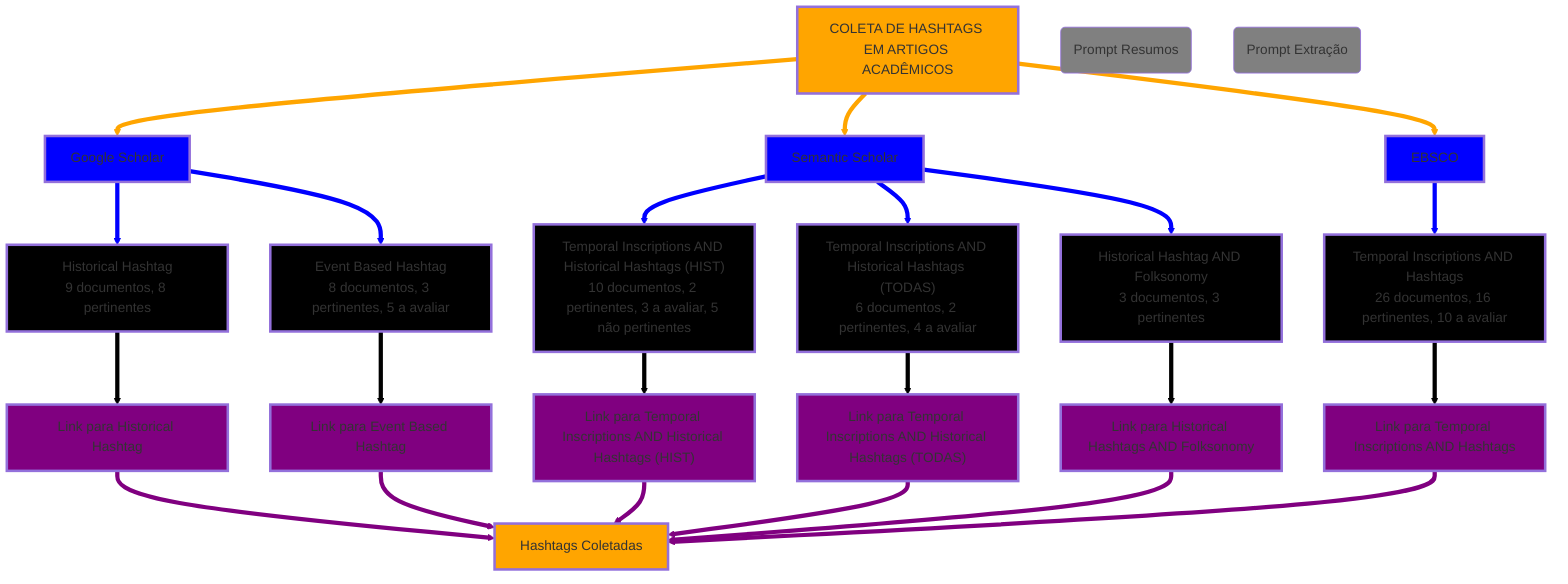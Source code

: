 graph TD
    %% Estrutura Vertical Simples

    A["COLETA DE HASHTAGS EM ARTIGOS ACADÊMICOS"]

    %% Bases de Dados no mesmo nível, conectadas verticalmente
    A --> BD1["Google Scholar"]
    A --> BD2["Semantic Scholar"]
    A --> BD3["EBSCO"]

    %% Palavras-Chave e Quantidade de Documentos na Seleção
    BD1 --> K1["Historical Hashtag<br>9 documentos, 8 pertinentes"]
    BD1 --> K2["Event Based Hashtag<br>8 documentos, 3 pertinentes, 5 a avaliar"]
    
    BD2 --> K3["Temporal Inscriptions AND Historical Hashtags (HIST)<br>10 documentos, 2 pertinentes, 3 a avaliar, 5 não pertinentes"]
    BD2 --> K4["Temporal Inscriptions AND Historical Hashtags (TODAS)<br>6 documentos, 2 pertinentes, 4 a avaliar"]
    BD2 --> K5["Historical Hashtag AND Folksonomy<br>3 documentos, 3 pertinentes"]

    BD3 --> K6["Temporal Inscriptions AND Hashtags<br>26 documentos, 16 pertinentes, 10 a avaliar"]

    %% Extração com Links para Documentos
    K1 --> L1["Link para Historical Hashtag"]
    click L1 href "https://docs.google.com/document/d/1gnLuuhPxK3jCwty_lMbKMTq_eRr_EHWFft46NrN2PlY/edit?usp=sharing" "Acessar Documento"
   
    K2 --> L5["Link para Event Based Hashtag"]
    click L5 href "https://docs.google.com/document/d/1G3ArqPGwON249Ii9sl07NJdQfhMSX1RaZ9oyBV6cgE8/edit?usp=sharing" "Acessar Documento"

    K3 --> L2["Link para Temporal Inscriptions AND Historical Hashtags (HIST)"]
    click L2 href "https://docs.google.com/document/d/1Wey7aP1nVXmTrhIh5ero-3pFP_DKB_dBNeivsJj7GB8/edit?usp=sharing" "Acessar Documento"

    K4 --> L3["Link para Temporal Inscriptions AND Historical Hashtags (TODAS)"]
    click L3 href "https://docs.google.com/document/d/15ANIRs2IILBmPeFKAshUEVkdxbtLwbgP1o0cPer5d3Q/edit?usp=sharing" "Acessar Documento"

    K5 --> L4["Link para Historical Hashtags AND Folksonomy"]
    click L4 href "https://docs.google.com/document/d/1KwmtNnetnd9vWS8-j4-yUmgunOcYKhRVNX3xkztFXt0/edit?usp=sharing" "Acessar Documento"
    
    K6 --> L6["Link para Temporal Inscriptions AND Hashtags"]
    click L6 href "https://docs.google.com/document/d/1ng3IP4etbf7aANTmG_zNmFqW1hT3sl2H30IijaA363Q/edit?usp=sharing" "Acessar Documento"
    %% Conexões dos Links para o Ícone Final
    L1 --> HC["Hashtags Coletadas"]
    L2 --> HC
    L3 --> HC
    L4 --> HC
    L5 --> HC
    L6 --> HC

    %% Link para o Ícone Final
    click HC href "https://drive.google.com/file/d/1_C0VS1sfnseT7dz_aqzkjr0d2Fjx8bs8/view?usp=drive_link" "Acessar Hashtags Coletadas"

    %% Notas sobre Prompt desconectadas
    PR("Prompt Resumos")
    click PR href "Crie resumo para cada um dos documentos apresentados identificando-os por seus títulos e area de conhecimento. Neste resumo devem conter:
Referência do documento em formato ABNT,tese,principais argumentos conclusao"
    style PR fill:grey
    PB("Prompt Extração")
    click PB href "Por favor, identifique todas as hashtags mencionadas em cada um dos documentos nomeando-os. Para cada hashtag, forneça um breve resumo sobre seu uso e o contexto em que é empregada, quando disponível. Se houver mais de uma ocorrência da mesma hashtag, unifique as informações para fornecer um resumo consolidado."
    style PB fill:grey

     %% Alterando cores dos nós
    style BD1 fill:blue,stroke:wihte,stroke-width:3px
    style BD2 fill:blue,stroke:withe,stroke-width:3px
    style BD3 fill:blue,stroke:withe,stroke-width:3px
    style A fill:orange, stroke:withe, stroke-width:3px
    style K1 fill:black, stroke:withe, stroke-width:3px
    style K2 fill:black, stroke:withe, stroke-width:3px
    style K3 fill:black, stroke:withe, stroke-width:3px
    style K4 fill:black, stroke:withe, stroke-width:3px
    style K5 fill:black, stroke:withe, stroke-width:3px
    style K6 fill:black, stroke:withe, stroke-width:3px
    style L1 fill:purple, stroke:withe, stroke-width:3px
    style L2 fill:purple, stroke:withe, stroke-width:3px
    style L3 fill:purple, stroke:withe, stroke-width:3px
    style L4 fill:purple, stroke:withe, stroke-width:3px
    style L5 fill:purple, stroke:withe, stroke-width:3px
    style L6 fill:purple, stroke:withe, stroke-width:3px
    style HC fill:orange, stroke:withe, stroke-width:3px

  %% Estilizando linhas
    linkStyle 0 stroke:orange,stroke-width:5px
    linkStyle 1 stroke:orange,stroke-width:5px
    linkStyle 2 stroke:orange,stroke-width:5px
    linkStyle 3 stroke:blue,stroke-width:5px
    linkStyle 4 stroke:blue,stroke-width:5px
    linkStyle 5 stroke:blue,stroke-width:5px
    linkStyle 6 stroke:blue,stroke-width:5px
    linkStyle 7 stroke:blue,stroke-width:5px
    linkStyle 8 stroke:blue,stroke-width:5px
    linkStyle 9 stroke:black,stroke-width:5px
    linkStyle 10 stroke:black,stroke-width:5px
    linkStyle 11 stroke:black,stroke-width:5px
    linkStyle 12 stroke:black,stroke-width:5px
    linkStyle 13 stroke:black,stroke-width:5px
    linkStyle 14 stroke:black,stroke-width:5px
    linkStyle 15 stroke:purple,stroke-width:5px
    linkStyle 16 stroke:purple,stroke-width:5px
    linkStyle 17 stroke:purple,stroke-width:5px
    linkStyle 18 stroke:purple,stroke-width:5px
    linkStyle 19 stroke:purple,stroke-width:5px
    linkStyle 20 stroke:purple,stroke-width:5px